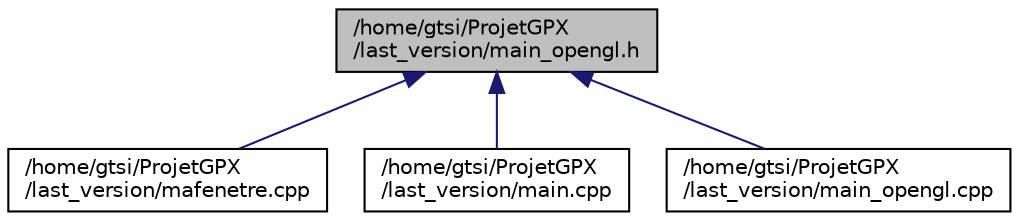 digraph "/home/gtsi/ProjetGPX/last_version/main_opengl.h"
{
  edge [fontname="Helvetica",fontsize="10",labelfontname="Helvetica",labelfontsize="10"];
  node [fontname="Helvetica",fontsize="10",shape=record];
  Node1 [label="/home/gtsi/ProjetGPX\l/last_version/main_opengl.h",height=0.2,width=0.4,color="black", fillcolor="grey75", style="filled", fontcolor="black"];
  Node1 -> Node2 [dir="back",color="midnightblue",fontsize="10",style="solid",fontname="Helvetica"];
  Node2 [label="/home/gtsi/ProjetGPX\l/last_version/mafenetre.cpp",height=0.2,width=0.4,color="black", fillcolor="white", style="filled",URL="$mafenetre_8cpp.html"];
  Node1 -> Node3 [dir="back",color="midnightblue",fontsize="10",style="solid",fontname="Helvetica"];
  Node3 [label="/home/gtsi/ProjetGPX\l/last_version/main.cpp",height=0.2,width=0.4,color="black", fillcolor="white", style="filled",URL="$main_8cpp.html"];
  Node1 -> Node4 [dir="back",color="midnightblue",fontsize="10",style="solid",fontname="Helvetica"];
  Node4 [label="/home/gtsi/ProjetGPX\l/last_version/main_opengl.cpp",height=0.2,width=0.4,color="black", fillcolor="white", style="filled",URL="$main__opengl_8cpp.html"];
}
